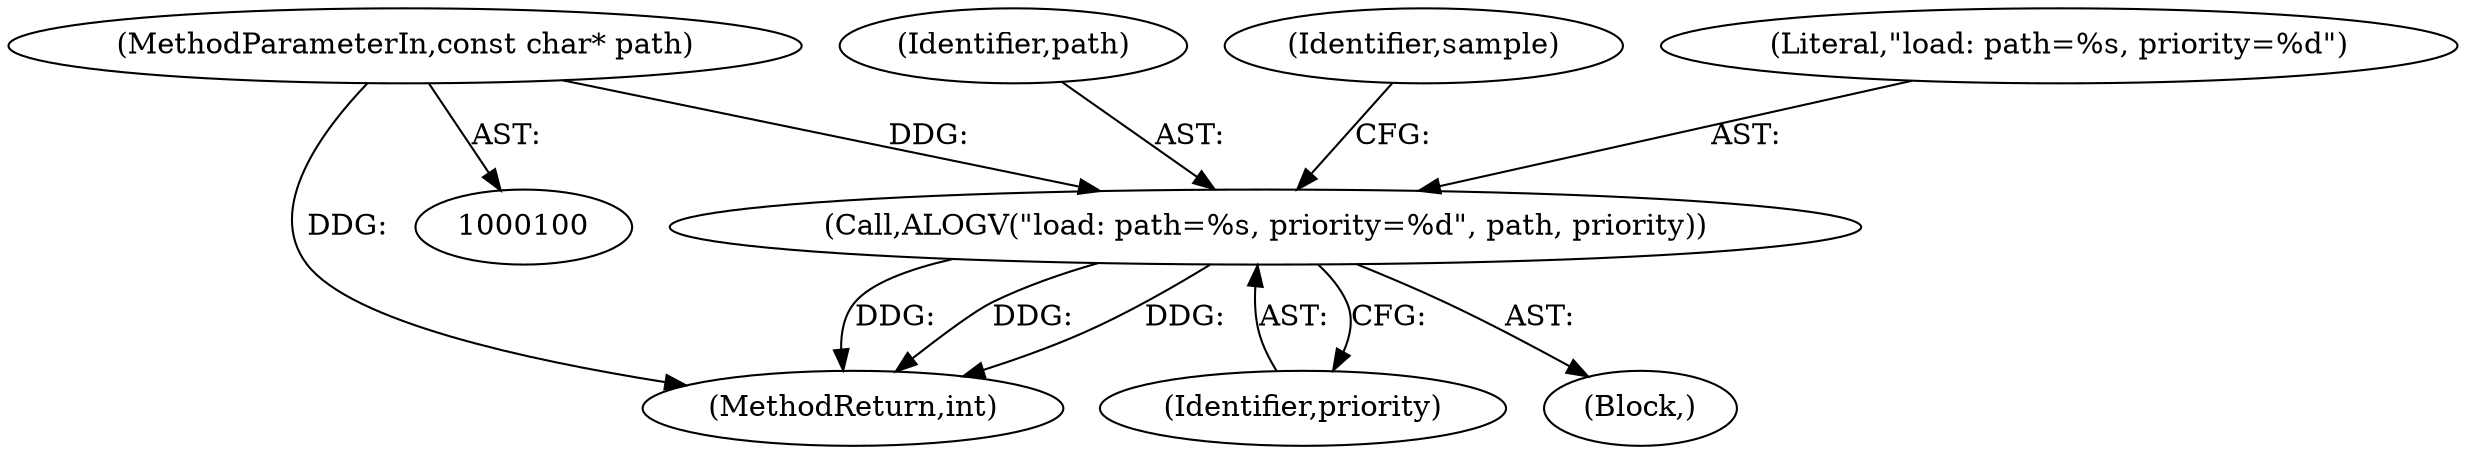 digraph "0_Android_19c47afbc402542720ddd280e1bbde3b2277b586_0@pointer" {
"1000104" [label="(Call,ALOGV(\"load: path=%s, priority=%d\", path, priority))"];
"1000101" [label="(MethodParameterIn,const char* path)"];
"1000106" [label="(Identifier,path)"];
"1000101" [label="(MethodParameterIn,const char* path)"];
"1000111" [label="(Identifier,sample)"];
"1000105" [label="(Literal,\"load: path=%s, priority=%d\")"];
"1000104" [label="(Call,ALOGV(\"load: path=%s, priority=%d\", path, priority))"];
"1000107" [label="(Identifier,priority)"];
"1000121" [label="(MethodReturn,int)"];
"1000103" [label="(Block,)"];
"1000104" -> "1000103"  [label="AST: "];
"1000104" -> "1000107"  [label="CFG: "];
"1000105" -> "1000104"  [label="AST: "];
"1000106" -> "1000104"  [label="AST: "];
"1000107" -> "1000104"  [label="AST: "];
"1000111" -> "1000104"  [label="CFG: "];
"1000104" -> "1000121"  [label="DDG: "];
"1000104" -> "1000121"  [label="DDG: "];
"1000104" -> "1000121"  [label="DDG: "];
"1000101" -> "1000104"  [label="DDG: "];
"1000101" -> "1000100"  [label="AST: "];
"1000101" -> "1000121"  [label="DDG: "];
}
